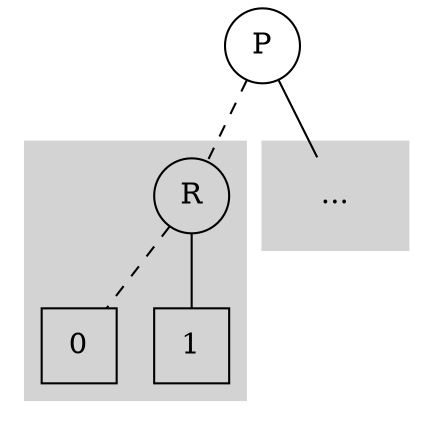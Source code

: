 digraph G {
  p [label=P shape=circle]
	p -> r0 [arrowhead=none style=dashed]
	p -> q1 [arrowhead=none]
  subgraph cluster_0 {
		style=filled;
		color=lightgrey;
    r0 [label=R shape=circle]
    00 [label=0 shape=square]
    10 [label=1 shape=square]
    r0 -> 00 [arrowhead=none style=dashed]
    r0 -> 10 [arrowhead=none]
	}
  subgraph cluster_1 {
		style=filled;
		color=lightgrey;
    q1 [label="..." shape=none]
	}
}
